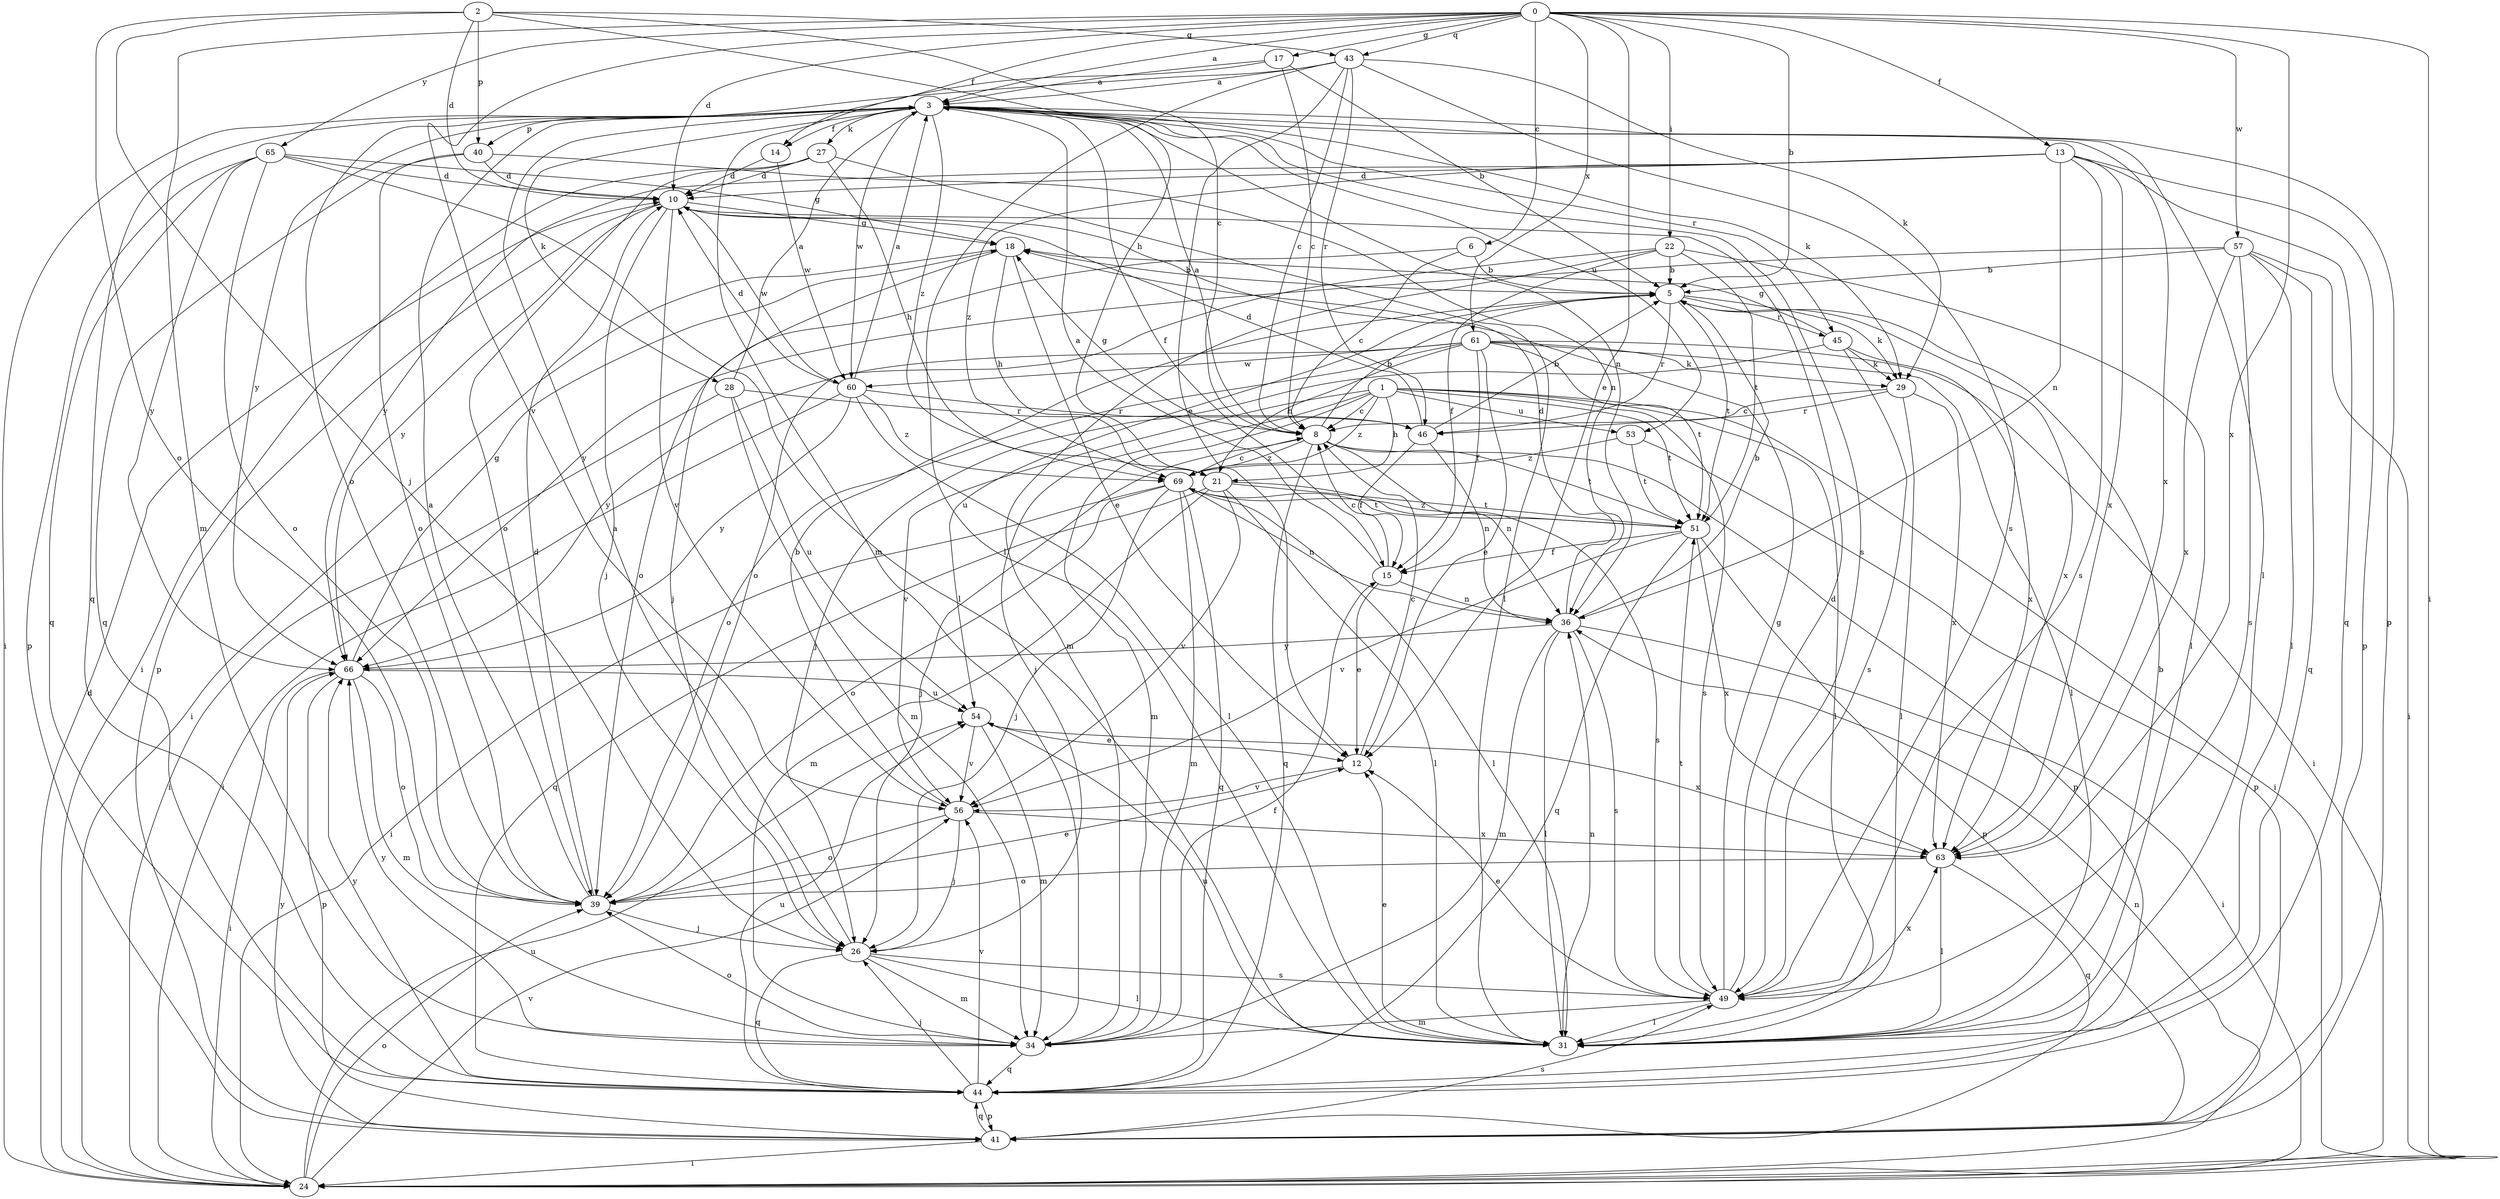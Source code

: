 strict digraph  {
0;
1;
2;
3;
5;
6;
8;
10;
12;
13;
14;
15;
17;
18;
21;
22;
24;
26;
27;
28;
29;
31;
34;
36;
39;
40;
41;
43;
44;
45;
46;
49;
51;
53;
54;
56;
57;
60;
61;
63;
65;
66;
69;
0 -> 3  [label=a];
0 -> 5  [label=b];
0 -> 6  [label=c];
0 -> 10  [label=d];
0 -> 12  [label=e];
0 -> 13  [label=f];
0 -> 14  [label=f];
0 -> 17  [label=g];
0 -> 22  [label=i];
0 -> 24  [label=i];
0 -> 34  [label=m];
0 -> 43  [label=q];
0 -> 56  [label=v];
0 -> 57  [label=w];
0 -> 61  [label=x];
0 -> 63  [label=x];
0 -> 65  [label=y];
1 -> 8  [label=c];
1 -> 21  [label=h];
1 -> 24  [label=i];
1 -> 26  [label=j];
1 -> 31  [label=l];
1 -> 34  [label=m];
1 -> 49  [label=s];
1 -> 51  [label=t];
1 -> 53  [label=u];
1 -> 56  [label=v];
1 -> 69  [label=z];
2 -> 8  [label=c];
2 -> 10  [label=d];
2 -> 21  [label=h];
2 -> 26  [label=j];
2 -> 39  [label=o];
2 -> 40  [label=p];
2 -> 43  [label=q];
3 -> 14  [label=f];
3 -> 15  [label=f];
3 -> 24  [label=i];
3 -> 27  [label=k];
3 -> 28  [label=k];
3 -> 29  [label=k];
3 -> 31  [label=l];
3 -> 36  [label=n];
3 -> 40  [label=p];
3 -> 41  [label=p];
3 -> 44  [label=q];
3 -> 45  [label=r];
3 -> 49  [label=s];
3 -> 53  [label=u];
3 -> 60  [label=w];
3 -> 63  [label=x];
3 -> 66  [label=y];
3 -> 69  [label=z];
5 -> 29  [label=k];
5 -> 45  [label=r];
5 -> 46  [label=r];
5 -> 51  [label=t];
5 -> 54  [label=u];
5 -> 63  [label=x];
6 -> 5  [label=b];
6 -> 8  [label=c];
6 -> 39  [label=o];
8 -> 3  [label=a];
8 -> 5  [label=b];
8 -> 18  [label=g];
8 -> 26  [label=j];
8 -> 36  [label=n];
8 -> 41  [label=p];
8 -> 44  [label=q];
8 -> 51  [label=t];
8 -> 69  [label=z];
10 -> 18  [label=g];
10 -> 26  [label=j];
10 -> 41  [label=p];
10 -> 56  [label=v];
10 -> 60  [label=w];
10 -> 66  [label=y];
12 -> 8  [label=c];
12 -> 56  [label=v];
13 -> 10  [label=d];
13 -> 36  [label=n];
13 -> 41  [label=p];
13 -> 44  [label=q];
13 -> 49  [label=s];
13 -> 63  [label=x];
13 -> 66  [label=y];
13 -> 69  [label=z];
14 -> 10  [label=d];
14 -> 60  [label=w];
15 -> 3  [label=a];
15 -> 8  [label=c];
15 -> 12  [label=e];
15 -> 36  [label=n];
17 -> 3  [label=a];
17 -> 5  [label=b];
17 -> 8  [label=c];
17 -> 34  [label=m];
18 -> 5  [label=b];
18 -> 12  [label=e];
18 -> 21  [label=h];
18 -> 24  [label=i];
18 -> 26  [label=j];
21 -> 31  [label=l];
21 -> 34  [label=m];
21 -> 44  [label=q];
21 -> 49  [label=s];
21 -> 51  [label=t];
21 -> 56  [label=v];
22 -> 5  [label=b];
22 -> 15  [label=f];
22 -> 31  [label=l];
22 -> 34  [label=m];
22 -> 39  [label=o];
22 -> 51  [label=t];
24 -> 10  [label=d];
24 -> 36  [label=n];
24 -> 39  [label=o];
24 -> 54  [label=u];
24 -> 56  [label=v];
26 -> 3  [label=a];
26 -> 31  [label=l];
26 -> 34  [label=m];
26 -> 44  [label=q];
26 -> 49  [label=s];
27 -> 10  [label=d];
27 -> 21  [label=h];
27 -> 24  [label=i];
27 -> 31  [label=l];
27 -> 39  [label=o];
28 -> 3  [label=a];
28 -> 24  [label=i];
28 -> 34  [label=m];
28 -> 46  [label=r];
28 -> 54  [label=u];
29 -> 8  [label=c];
29 -> 31  [label=l];
29 -> 46  [label=r];
29 -> 63  [label=x];
31 -> 5  [label=b];
31 -> 12  [label=e];
31 -> 36  [label=n];
31 -> 54  [label=u];
34 -> 15  [label=f];
34 -> 39  [label=o];
34 -> 44  [label=q];
34 -> 66  [label=y];
36 -> 5  [label=b];
36 -> 10  [label=d];
36 -> 24  [label=i];
36 -> 31  [label=l];
36 -> 34  [label=m];
36 -> 49  [label=s];
36 -> 66  [label=y];
39 -> 3  [label=a];
39 -> 10  [label=d];
39 -> 12  [label=e];
39 -> 26  [label=j];
40 -> 10  [label=d];
40 -> 36  [label=n];
40 -> 39  [label=o];
40 -> 44  [label=q];
41 -> 24  [label=i];
41 -> 44  [label=q];
41 -> 49  [label=s];
41 -> 66  [label=y];
43 -> 3  [label=a];
43 -> 8  [label=c];
43 -> 12  [label=e];
43 -> 29  [label=k];
43 -> 31  [label=l];
43 -> 39  [label=o];
43 -> 46  [label=r];
43 -> 49  [label=s];
44 -> 26  [label=j];
44 -> 41  [label=p];
44 -> 54  [label=u];
44 -> 56  [label=v];
44 -> 66  [label=y];
45 -> 18  [label=g];
45 -> 26  [label=j];
45 -> 29  [label=k];
45 -> 49  [label=s];
45 -> 63  [label=x];
46 -> 5  [label=b];
46 -> 10  [label=d];
46 -> 15  [label=f];
46 -> 36  [label=n];
49 -> 10  [label=d];
49 -> 12  [label=e];
49 -> 18  [label=g];
49 -> 31  [label=l];
49 -> 34  [label=m];
49 -> 51  [label=t];
49 -> 63  [label=x];
51 -> 15  [label=f];
51 -> 41  [label=p];
51 -> 44  [label=q];
51 -> 56  [label=v];
51 -> 63  [label=x];
51 -> 69  [label=z];
53 -> 41  [label=p];
53 -> 51  [label=t];
53 -> 69  [label=z];
54 -> 12  [label=e];
54 -> 34  [label=m];
54 -> 56  [label=v];
54 -> 63  [label=x];
56 -> 5  [label=b];
56 -> 26  [label=j];
56 -> 39  [label=o];
56 -> 63  [label=x];
57 -> 5  [label=b];
57 -> 24  [label=i];
57 -> 31  [label=l];
57 -> 44  [label=q];
57 -> 49  [label=s];
57 -> 63  [label=x];
57 -> 66  [label=y];
60 -> 3  [label=a];
60 -> 10  [label=d];
60 -> 24  [label=i];
60 -> 31  [label=l];
60 -> 46  [label=r];
60 -> 66  [label=y];
60 -> 69  [label=z];
61 -> 12  [label=e];
61 -> 15  [label=f];
61 -> 21  [label=h];
61 -> 24  [label=i];
61 -> 29  [label=k];
61 -> 31  [label=l];
61 -> 39  [label=o];
61 -> 51  [label=t];
61 -> 60  [label=w];
61 -> 66  [label=y];
63 -> 31  [label=l];
63 -> 39  [label=o];
63 -> 44  [label=q];
65 -> 10  [label=d];
65 -> 18  [label=g];
65 -> 31  [label=l];
65 -> 39  [label=o];
65 -> 41  [label=p];
65 -> 44  [label=q];
65 -> 66  [label=y];
66 -> 18  [label=g];
66 -> 24  [label=i];
66 -> 34  [label=m];
66 -> 39  [label=o];
66 -> 41  [label=p];
66 -> 54  [label=u];
69 -> 8  [label=c];
69 -> 24  [label=i];
69 -> 26  [label=j];
69 -> 31  [label=l];
69 -> 34  [label=m];
69 -> 36  [label=n];
69 -> 39  [label=o];
69 -> 44  [label=q];
69 -> 51  [label=t];
}
